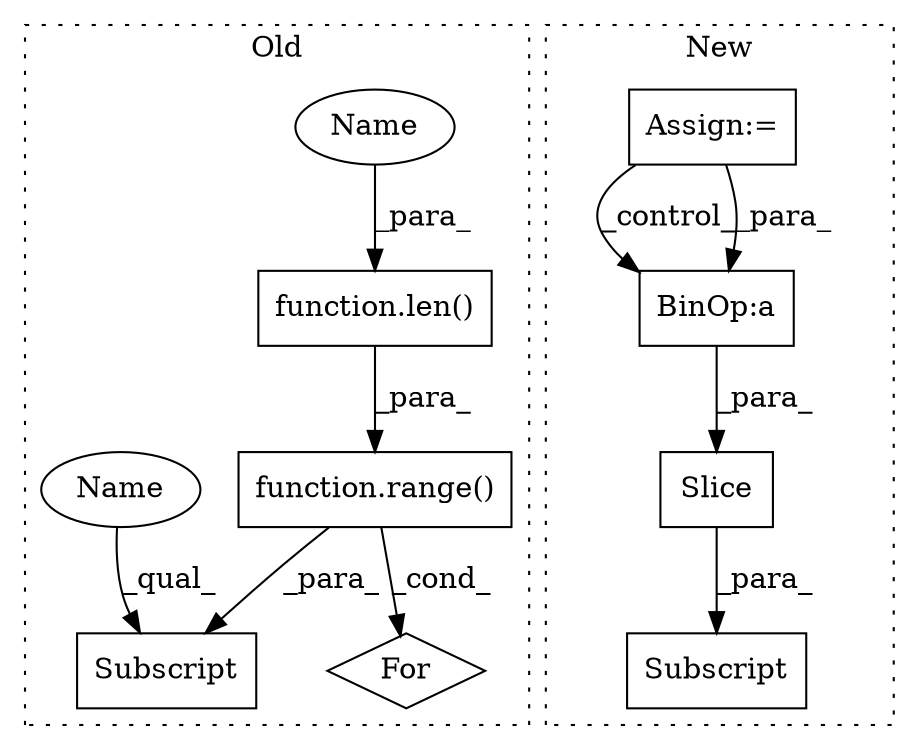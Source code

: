 digraph G {
subgraph cluster0 {
1 [label="For" a="107" s="2220,2246" l="4,14" shape="diamond"];
4 [label="function.range()" a="75" s="2229,2245" l="6,1" shape="box"];
5 [label="Subscript" a="63" s="2263,0" l="8,0" shape="box"];
7 [label="function.len()" a="75" s="2235,2244" l="4,1" shape="box"];
9 [label="Name" a="87" s="2239" l="5" shape="ellipse"];
10 [label="Name" a="87" s="2263" l="5" shape="ellipse"];
label = "Old";
style="dotted";
}
subgraph cluster1 {
2 [label="Slice" a="80" s="2364" l="10" shape="box"];
3 [label="Subscript" a="63" s="2358,0" l="17,0" shape="box"];
6 [label="BinOp:a" a="82" s="2367" l="1" shape="box"];
8 [label="Assign:=" a="68" s="2292" l="3" shape="box"];
label = "New";
style="dotted";
}
2 -> 3 [label="_para_"];
4 -> 1 [label="_cond_"];
4 -> 5 [label="_para_"];
6 -> 2 [label="_para_"];
7 -> 4 [label="_para_"];
8 -> 6 [label="_control_"];
8 -> 6 [label="_para_"];
9 -> 7 [label="_para_"];
10 -> 5 [label="_qual_"];
}
